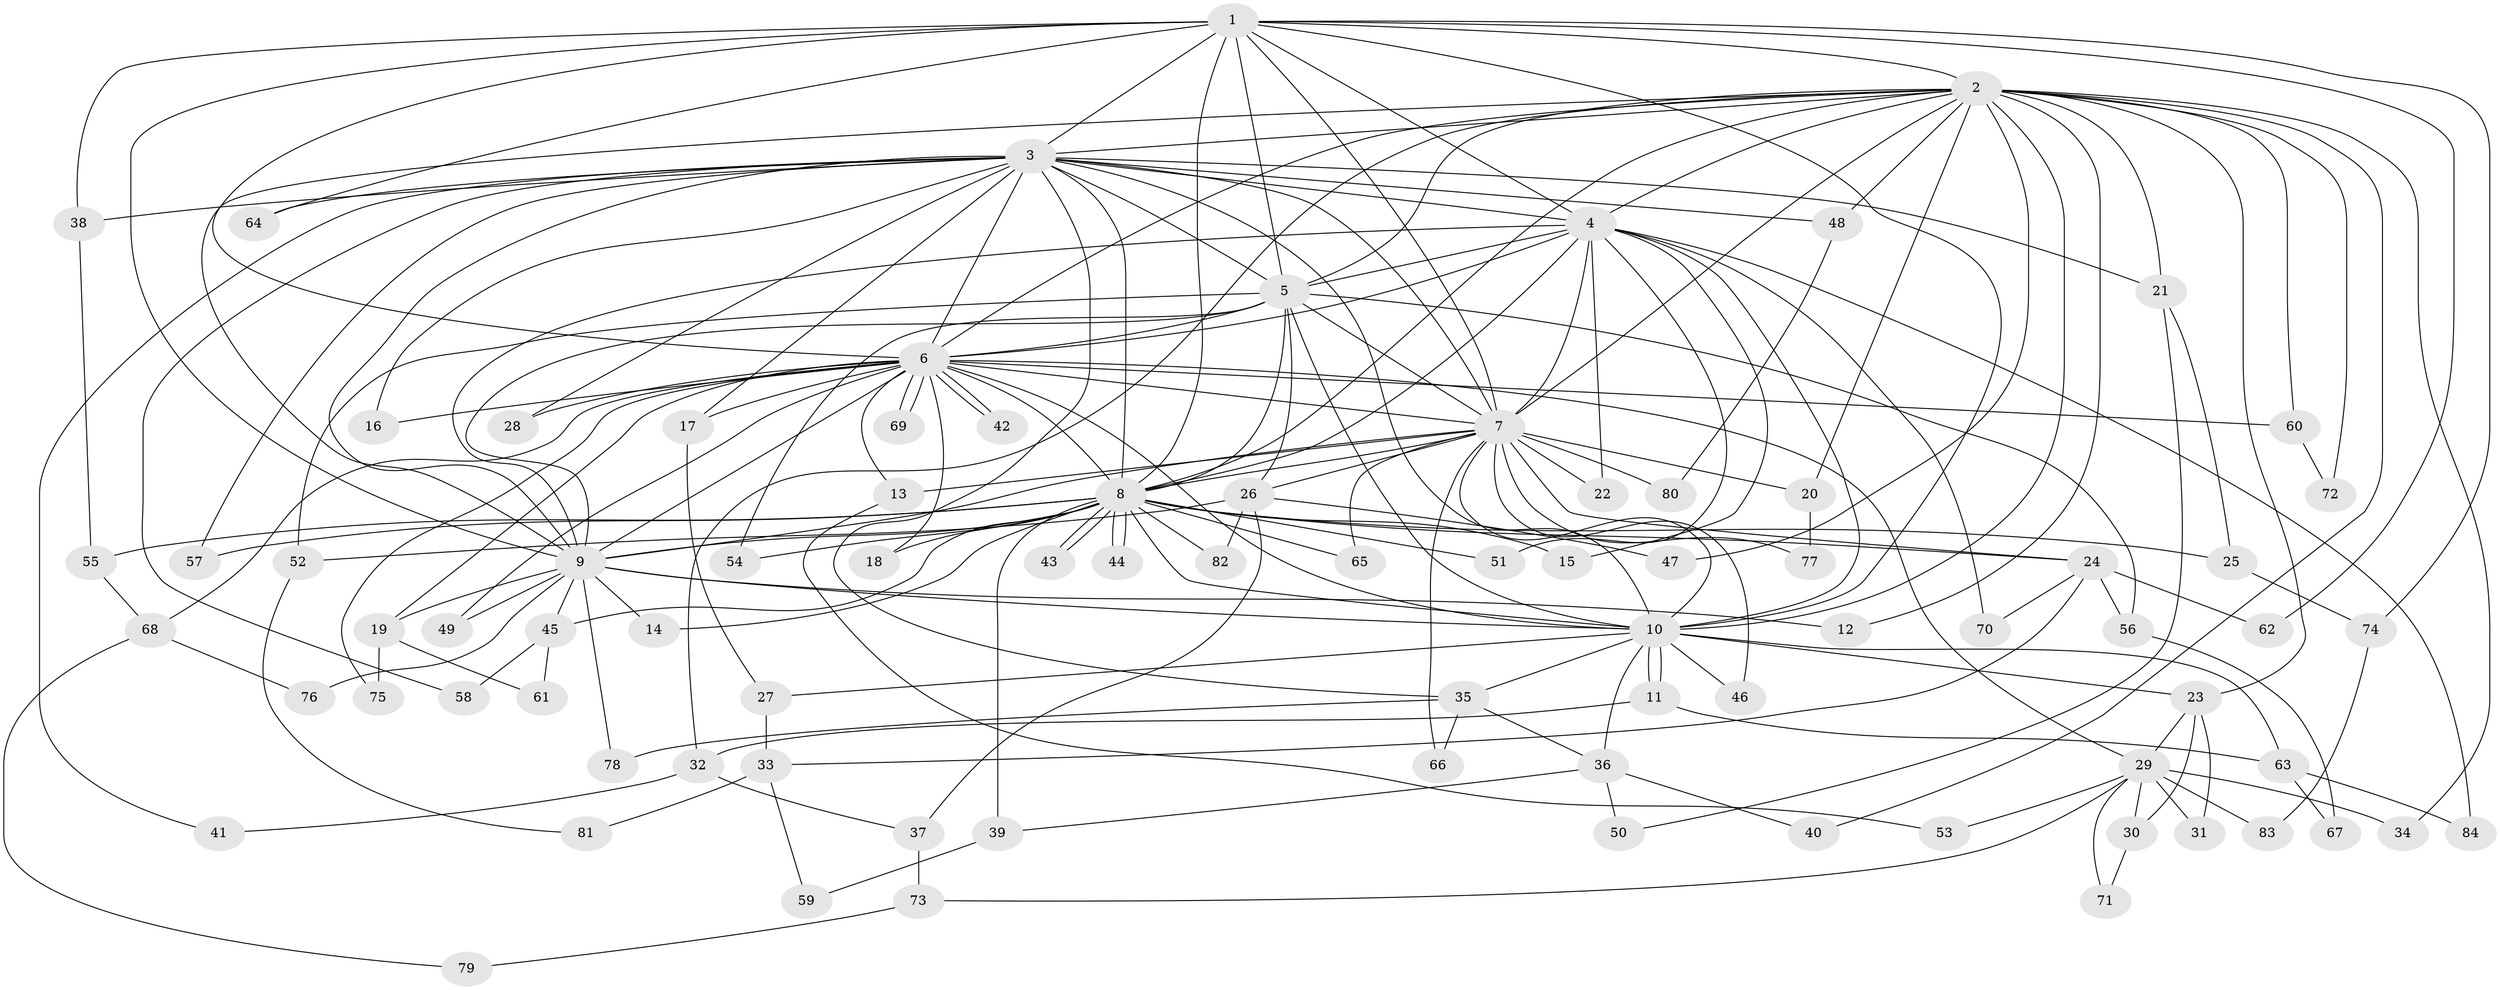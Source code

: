 // Generated by graph-tools (version 1.1) at 2025/46/03/09/25 04:46:20]
// undirected, 84 vertices, 193 edges
graph export_dot {
graph [start="1"]
  node [color=gray90,style=filled];
  1;
  2;
  3;
  4;
  5;
  6;
  7;
  8;
  9;
  10;
  11;
  12;
  13;
  14;
  15;
  16;
  17;
  18;
  19;
  20;
  21;
  22;
  23;
  24;
  25;
  26;
  27;
  28;
  29;
  30;
  31;
  32;
  33;
  34;
  35;
  36;
  37;
  38;
  39;
  40;
  41;
  42;
  43;
  44;
  45;
  46;
  47;
  48;
  49;
  50;
  51;
  52;
  53;
  54;
  55;
  56;
  57;
  58;
  59;
  60;
  61;
  62;
  63;
  64;
  65;
  66;
  67;
  68;
  69;
  70;
  71;
  72;
  73;
  74;
  75;
  76;
  77;
  78;
  79;
  80;
  81;
  82;
  83;
  84;
  1 -- 2;
  1 -- 3;
  1 -- 4;
  1 -- 5;
  1 -- 6;
  1 -- 7;
  1 -- 8;
  1 -- 9;
  1 -- 10;
  1 -- 38;
  1 -- 62;
  1 -- 64;
  1 -- 74;
  2 -- 3;
  2 -- 4;
  2 -- 5;
  2 -- 6;
  2 -- 7;
  2 -- 8;
  2 -- 9;
  2 -- 10;
  2 -- 12;
  2 -- 20;
  2 -- 21;
  2 -- 23;
  2 -- 32;
  2 -- 34;
  2 -- 40;
  2 -- 47;
  2 -- 48;
  2 -- 60;
  2 -- 72;
  3 -- 4;
  3 -- 5;
  3 -- 6;
  3 -- 7;
  3 -- 8;
  3 -- 9;
  3 -- 10;
  3 -- 16;
  3 -- 17;
  3 -- 21;
  3 -- 28;
  3 -- 35;
  3 -- 38;
  3 -- 41;
  3 -- 48;
  3 -- 57;
  3 -- 58;
  3 -- 64;
  4 -- 5;
  4 -- 6;
  4 -- 7;
  4 -- 8;
  4 -- 9;
  4 -- 10;
  4 -- 15;
  4 -- 22;
  4 -- 51;
  4 -- 70;
  4 -- 84;
  5 -- 6;
  5 -- 7;
  5 -- 8;
  5 -- 9;
  5 -- 10;
  5 -- 26;
  5 -- 52;
  5 -- 54;
  5 -- 56;
  6 -- 7;
  6 -- 8;
  6 -- 9;
  6 -- 10;
  6 -- 13;
  6 -- 16;
  6 -- 17;
  6 -- 18;
  6 -- 19;
  6 -- 28;
  6 -- 29;
  6 -- 42;
  6 -- 42;
  6 -- 49;
  6 -- 60;
  6 -- 68;
  6 -- 69;
  6 -- 69;
  6 -- 75;
  7 -- 8;
  7 -- 9;
  7 -- 10;
  7 -- 13;
  7 -- 20;
  7 -- 22;
  7 -- 24;
  7 -- 26;
  7 -- 46;
  7 -- 65;
  7 -- 66;
  7 -- 77;
  7 -- 80;
  8 -- 9;
  8 -- 10;
  8 -- 14;
  8 -- 15;
  8 -- 18;
  8 -- 24;
  8 -- 25;
  8 -- 39;
  8 -- 43;
  8 -- 43;
  8 -- 44;
  8 -- 44;
  8 -- 45;
  8 -- 51;
  8 -- 54;
  8 -- 55;
  8 -- 57;
  8 -- 65;
  8 -- 82;
  9 -- 10;
  9 -- 12;
  9 -- 14;
  9 -- 19;
  9 -- 45;
  9 -- 49;
  9 -- 76;
  9 -- 78;
  10 -- 11;
  10 -- 11;
  10 -- 23;
  10 -- 27;
  10 -- 35;
  10 -- 36;
  10 -- 46;
  10 -- 63;
  11 -- 32;
  11 -- 63;
  13 -- 53;
  17 -- 27;
  19 -- 61;
  19 -- 75;
  20 -- 77;
  21 -- 25;
  21 -- 50;
  23 -- 29;
  23 -- 30;
  23 -- 31;
  24 -- 33;
  24 -- 56;
  24 -- 62;
  24 -- 70;
  25 -- 74;
  26 -- 37;
  26 -- 47;
  26 -- 52;
  26 -- 82;
  27 -- 33;
  29 -- 30;
  29 -- 31;
  29 -- 34;
  29 -- 53;
  29 -- 71;
  29 -- 73;
  29 -- 83;
  30 -- 71;
  32 -- 37;
  32 -- 41;
  33 -- 59;
  33 -- 81;
  35 -- 36;
  35 -- 66;
  35 -- 78;
  36 -- 39;
  36 -- 40;
  36 -- 50;
  37 -- 73;
  38 -- 55;
  39 -- 59;
  45 -- 58;
  45 -- 61;
  48 -- 80;
  52 -- 81;
  55 -- 68;
  56 -- 67;
  60 -- 72;
  63 -- 67;
  63 -- 84;
  68 -- 76;
  68 -- 79;
  73 -- 79;
  74 -- 83;
}
